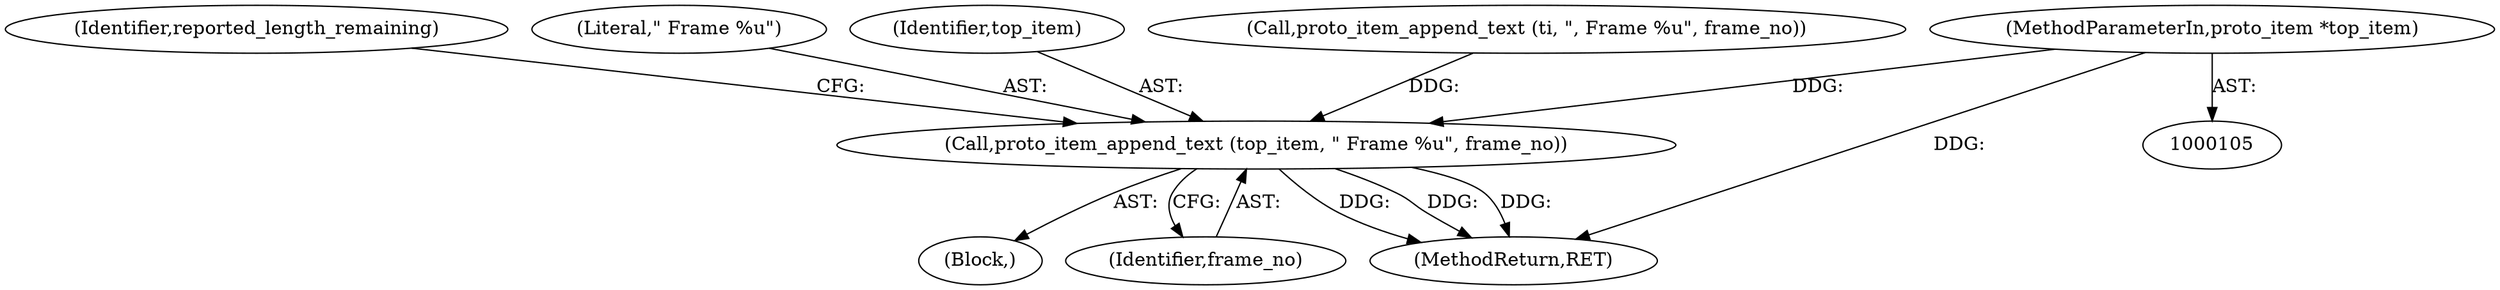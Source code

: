 digraph "0_wireshark_2c13e97d656c1c0ac4d76eb9d307664aae0e0cf7_1@pointer" {
"1000111" [label="(MethodParameterIn,proto_item *top_item)"];
"1000217" [label="(Call,proto_item_append_text (top_item, \" Frame %u\", frame_no))"];
"1000222" [label="(Identifier,reported_length_remaining)"];
"1000219" [label="(Literal,\" Frame %u\")"];
"1000111" [label="(MethodParameterIn,proto_item *top_item)"];
"1000217" [label="(Call,proto_item_append_text (top_item, \" Frame %u\", frame_no))"];
"1000112" [label="(Block,)"];
"1000218" [label="(Identifier,top_item)"];
"1000220" [label="(Identifier,frame_no)"];
"1000318" [label="(MethodReturn,RET)"];
"1000213" [label="(Call,proto_item_append_text (ti, \", Frame %u\", frame_no))"];
"1000111" -> "1000105"  [label="AST: "];
"1000111" -> "1000318"  [label="DDG: "];
"1000111" -> "1000217"  [label="DDG: "];
"1000217" -> "1000112"  [label="AST: "];
"1000217" -> "1000220"  [label="CFG: "];
"1000218" -> "1000217"  [label="AST: "];
"1000219" -> "1000217"  [label="AST: "];
"1000220" -> "1000217"  [label="AST: "];
"1000222" -> "1000217"  [label="CFG: "];
"1000217" -> "1000318"  [label="DDG: "];
"1000217" -> "1000318"  [label="DDG: "];
"1000217" -> "1000318"  [label="DDG: "];
"1000213" -> "1000217"  [label="DDG: "];
}
